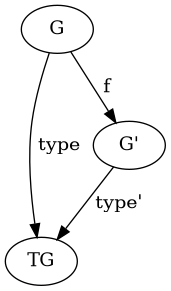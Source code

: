 @startuml
digraph Diagram {
  "G";
  "TG";
  "G'";
  "G"->"G'" [label=" f"];
  "G"->"TG" [label=" type"];
  "G'"->"TG" [label=" type'"];
}
@enduml
